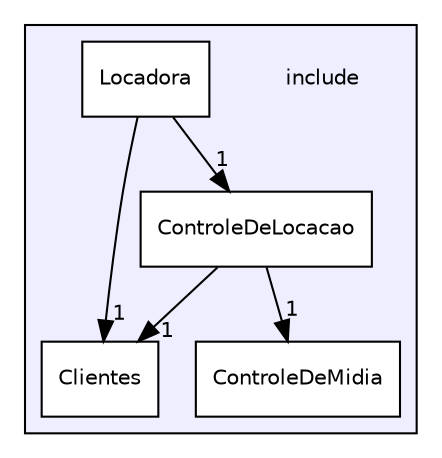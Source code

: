 digraph "include" {
  compound=true
  node [ fontsize="10", fontname="Helvetica"];
  edge [ labelfontsize="10", labelfontname="Helvetica"];
  subgraph clusterdir_d44c64559bbebec7f509842c48db8b23 {
    graph [ bgcolor="#eeeeff", pencolor="black", label="" URL="dir_d44c64559bbebec7f509842c48db8b23.html"];
    dir_d44c64559bbebec7f509842c48db8b23 [shape=plaintext label="include"];
  dir_ec6a903a0df8b571c0d4f587cbc71316 [shape=box label="Clientes" fillcolor="white" style="filled" URL="dir_ec6a903a0df8b571c0d4f587cbc71316.html"];
  dir_ae8947f27a34c7a193b052471f2ba39d [shape=box label="ControleDeLocacao" fillcolor="white" style="filled" URL="dir_ae8947f27a34c7a193b052471f2ba39d.html"];
  dir_805053fb025c36b0844ca6f5f2d4e5a0 [shape=box label="ControleDeMidia" fillcolor="white" style="filled" URL="dir_805053fb025c36b0844ca6f5f2d4e5a0.html"];
  dir_d9d10512407c310e76f51670089d2a82 [shape=box label="Locadora" fillcolor="white" style="filled" URL="dir_d9d10512407c310e76f51670089d2a82.html"];
  }
  dir_ae8947f27a34c7a193b052471f2ba39d->dir_805053fb025c36b0844ca6f5f2d4e5a0 [headlabel="1", labeldistance=1.5 headhref="dir_000002_000003.html"];
  dir_ae8947f27a34c7a193b052471f2ba39d->dir_ec6a903a0df8b571c0d4f587cbc71316 [headlabel="1", labeldistance=1.5 headhref="dir_000002_000001.html"];
  dir_d9d10512407c310e76f51670089d2a82->dir_ae8947f27a34c7a193b052471f2ba39d [headlabel="1", labeldistance=1.5 headhref="dir_000004_000002.html"];
  dir_d9d10512407c310e76f51670089d2a82->dir_ec6a903a0df8b571c0d4f587cbc71316 [headlabel="1", labeldistance=1.5 headhref="dir_000004_000001.html"];
}
